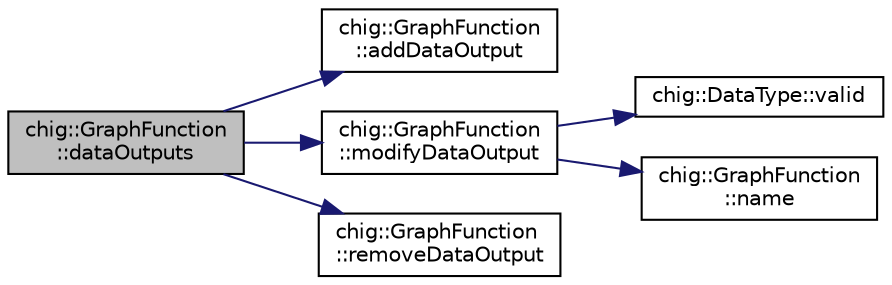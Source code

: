 digraph "chig::GraphFunction::dataOutputs"
{
 // INTERACTIVE_SVG=YES
  edge [fontname="Helvetica",fontsize="10",labelfontname="Helvetica",labelfontsize="10"];
  node [fontname="Helvetica",fontsize="10",shape=record];
  rankdir="LR";
  Node170 [label="chig::GraphFunction\l::dataOutputs",height=0.2,width=0.4,color="black", fillcolor="grey75", style="filled", fontcolor="black"];
  Node170 -> Node171 [color="midnightblue",fontsize="10",style="solid",fontname="Helvetica"];
  Node171 [label="chig::GraphFunction\l::addDataOutput",height=0.2,width=0.4,color="black", fillcolor="white", style="filled",URL="$structchig_1_1GraphFunction.html#af76e111d051ead319035f83785b932e2"];
  Node170 -> Node172 [color="midnightblue",fontsize="10",style="solid",fontname="Helvetica"];
  Node172 [label="chig::GraphFunction\l::modifyDataOutput",height=0.2,width=0.4,color="black", fillcolor="white", style="filled",URL="$structchig_1_1GraphFunction.html#a3765dc838314ff13457ac933b043f711"];
  Node172 -> Node173 [color="midnightblue",fontsize="10",style="solid",fontname="Helvetica"];
  Node173 [label="chig::DataType::valid",height=0.2,width=0.4,color="black", fillcolor="white", style="filled",URL="$structchig_1_1DataType.html#a307eaa94c9f2d408c7a204e364b02b22",tooltip="Check if the DataType is valid. "];
  Node172 -> Node174 [color="midnightblue",fontsize="10",style="solid",fontname="Helvetica"];
  Node174 [label="chig::GraphFunction\l::name",height=0.2,width=0.4,color="black", fillcolor="white", style="filled",URL="$structchig_1_1GraphFunction.html#a3291c0b882b4f73e5d60af4ca75b1a37"];
  Node170 -> Node175 [color="midnightblue",fontsize="10",style="solid",fontname="Helvetica"];
  Node175 [label="chig::GraphFunction\l::removeDataOutput",height=0.2,width=0.4,color="black", fillcolor="white", style="filled",URL="$structchig_1_1GraphFunction.html#ae6fc3833c6e0631177efb4e35e7f59e4"];
}
